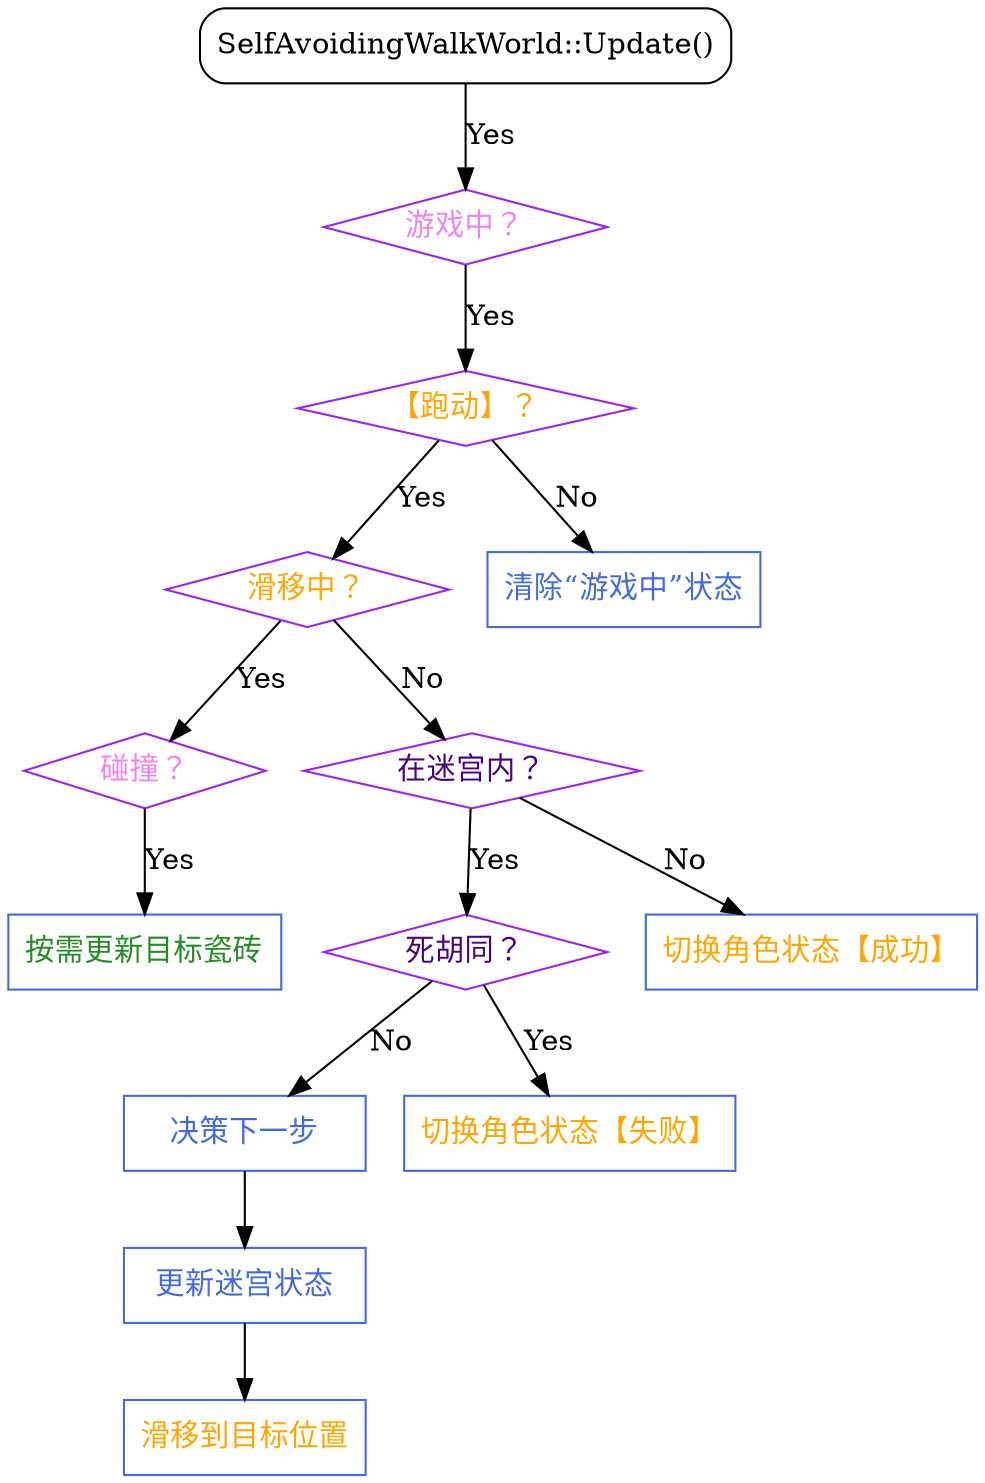 /* CMD-SHIFT-V for preview */
/* CMD-K Shift-V for realtime preview */

digraph SelfAvoidingWalk {
    /* graph attributes */
    bgcolor = transparent;

    /* ghost nodes */
    node [ shape = point, width = 0, height = 0 ];

    /* special nodes */
    node [ shape = box, width = 1, height = 0.5 ];
    Start [ style = rounded, label = "SelfAvoidingWalkWorld::Update()" ];

    /* conditional nodes */
    node [ shape = diamond, width = 1.618, color = purple, fontcolor = violet ];
    playing [ label = "游戏中？" ];
    running [ label = "【跑动】？", fontcolor = orange ];
    moving [ label = "滑移中？", fontcolor = orange ];
    colliding [ label = "碰撞？" ];
    
    node [ shape = diamond, width = 1.618, color = purple, fontcolor = indigo ];
    inside [ label = "在迷宫内？" ];
    dead_end [ label = "死胡同？" ];
    
    /* processing nodes */
    node [ shape = rect, color = royalblue, fontcolor = royalblue ];
    update_tile [ label = "按需更新目标瓷砖", fontcolor = forestgreen ];
    pace [ label = "决策下一步" ];
    mark [ label = "更新迷宫状态" ];
    glide [ label = "滑移到目标位置", fontcolor = orange ];
    win [ label = "切换角色状态【成功】", fontcolor = orange ];
    lose [ label = "切换角色状态【失败】", fontcolor = orange ];
    over [ label = "清除“游戏中”状态" ];
    
    /* edges */
    subgraph main {
        Start -> playing -> running -> moving [ label = "Yes" ];
        running -> over [ label = "No" ];

        moving -> colliding [ label = "Yes" ];
        colliding -> update_tile [ label = "Yes" ];
        
        moving -> inside [ label = "No" ];
        inside -> dead_end [ label = "Yes" ];

        dead_end -> lose [label = "Yes" ];
        inside -> win [ label = "No" ];

        dead_end -> pace [label = "No" ];
        pace -> mark -> glide;
    }
}

